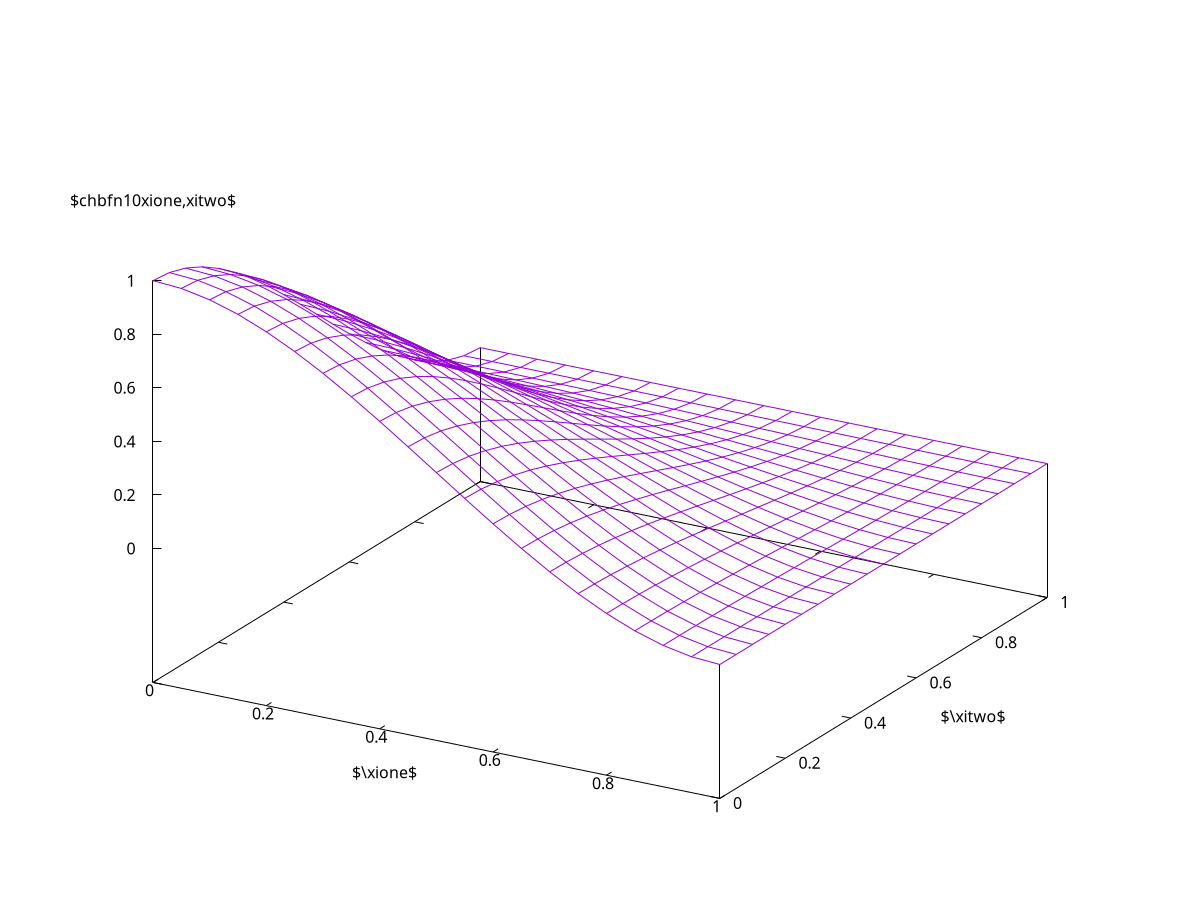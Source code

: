 #set title "Bicubic Hermite basis functions"
set nokey
set samples 21
set isosample 21
set xlabel "$\\xione$"
set ylabel "$\\xitwo$"
set label 1 "$\\chbfn{1}{0}{\\xione,\\xitwo}$" at 0.00, 0.00, 1.3 centre
#set xtics  0.00,0.25,1
#set ytics -0.25,0.25,1
phi10(z)=1.0-3.0*z*z+2.0*z*z*z
phi11(z)=z*(z-1.0)*(z-1.0)
phi20(z)=z*z*(3.0-2.0*z)
phi21(z)=z*z*(z-1.0)
psi1(x,y)=phi10(x)*phi10(y)
set xrange [0:1]
set yrange [0:1]
set zrange [0:1]
splot psi1(x,y)
 

